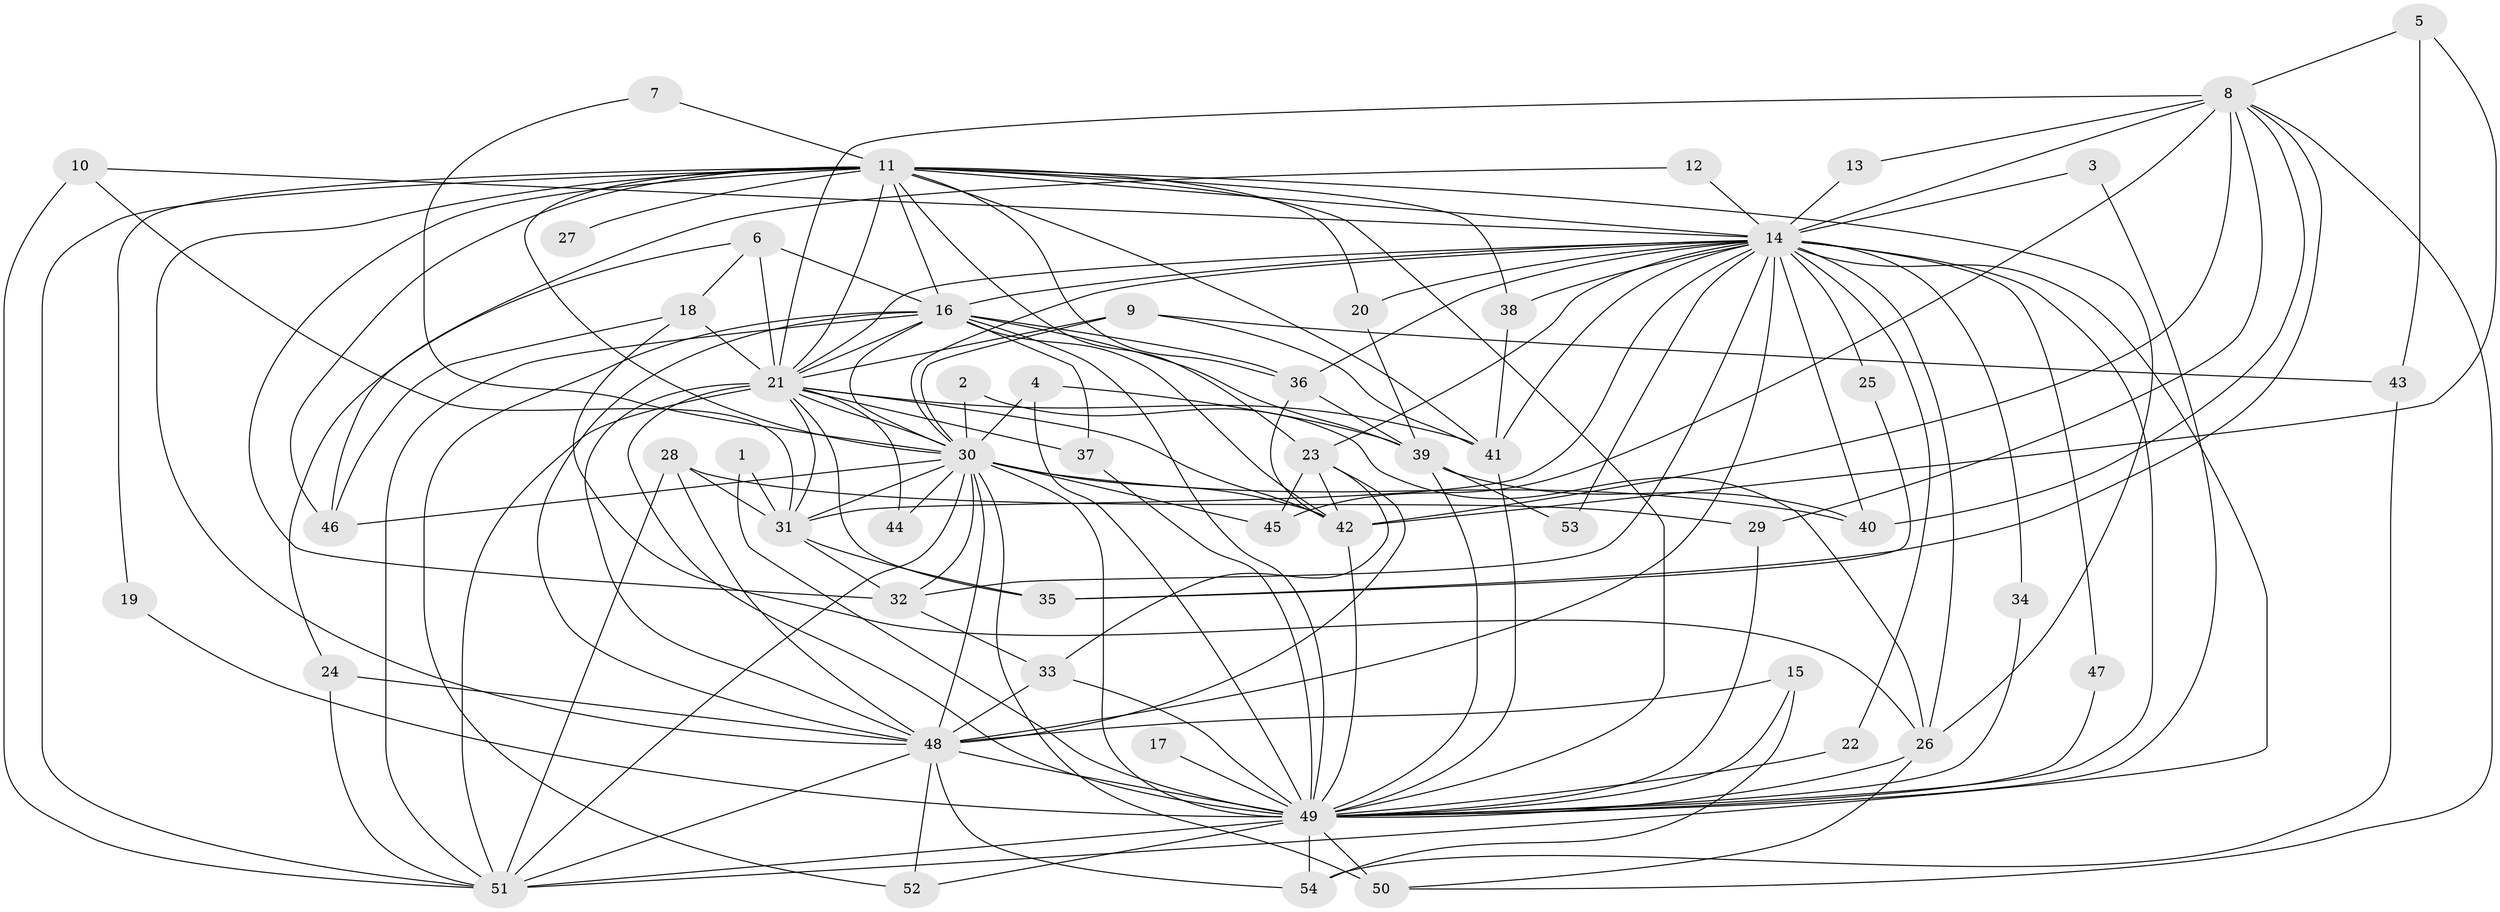 // original degree distribution, {16: 0.014925373134328358, 26: 0.007462686567164179, 24: 0.007462686567164179, 36: 0.007462686567164179, 31: 0.007462686567164179, 22: 0.007462686567164179, 28: 0.007462686567164179, 15: 0.007462686567164179, 19: 0.007462686567164179, 7: 0.007462686567164179, 8: 0.007462686567164179, 9: 0.007462686567164179, 4: 0.08208955223880597, 3: 0.22388059701492538, 6: 0.014925373134328358, 5: 0.03731343283582089, 2: 0.5373134328358209, 14: 0.007462686567164179}
// Generated by graph-tools (version 1.1) at 2025/36/03/04/25 23:36:36]
// undirected, 54 vertices, 154 edges
graph export_dot {
  node [color=gray90,style=filled];
  1;
  2;
  3;
  4;
  5;
  6;
  7;
  8;
  9;
  10;
  11;
  12;
  13;
  14;
  15;
  16;
  17;
  18;
  19;
  20;
  21;
  22;
  23;
  24;
  25;
  26;
  27;
  28;
  29;
  30;
  31;
  32;
  33;
  34;
  35;
  36;
  37;
  38;
  39;
  40;
  41;
  42;
  43;
  44;
  45;
  46;
  47;
  48;
  49;
  50;
  51;
  52;
  53;
  54;
  1 -- 31 [weight=1.0];
  1 -- 49 [weight=1.0];
  2 -- 26 [weight=1.0];
  2 -- 30 [weight=1.0];
  3 -- 14 [weight=1.0];
  3 -- 49 [weight=1.0];
  4 -- 30 [weight=1.0];
  4 -- 39 [weight=1.0];
  4 -- 49 [weight=1.0];
  5 -- 8 [weight=1.0];
  5 -- 42 [weight=1.0];
  5 -- 43 [weight=1.0];
  6 -- 16 [weight=2.0];
  6 -- 18 [weight=1.0];
  6 -- 21 [weight=1.0];
  6 -- 24 [weight=1.0];
  7 -- 11 [weight=1.0];
  7 -- 30 [weight=1.0];
  8 -- 13 [weight=1.0];
  8 -- 14 [weight=1.0];
  8 -- 21 [weight=2.0];
  8 -- 29 [weight=1.0];
  8 -- 35 [weight=1.0];
  8 -- 40 [weight=1.0];
  8 -- 42 [weight=1.0];
  8 -- 45 [weight=1.0];
  8 -- 50 [weight=1.0];
  9 -- 21 [weight=1.0];
  9 -- 30 [weight=2.0];
  9 -- 41 [weight=1.0];
  9 -- 43 [weight=1.0];
  10 -- 14 [weight=1.0];
  10 -- 31 [weight=1.0];
  10 -- 51 [weight=1.0];
  11 -- 14 [weight=1.0];
  11 -- 16 [weight=1.0];
  11 -- 19 [weight=1.0];
  11 -- 20 [weight=1.0];
  11 -- 21 [weight=2.0];
  11 -- 23 [weight=1.0];
  11 -- 26 [weight=1.0];
  11 -- 27 [weight=1.0];
  11 -- 30 [weight=1.0];
  11 -- 32 [weight=1.0];
  11 -- 36 [weight=1.0];
  11 -- 38 [weight=1.0];
  11 -- 41 [weight=2.0];
  11 -- 46 [weight=1.0];
  11 -- 48 [weight=2.0];
  11 -- 49 [weight=3.0];
  11 -- 51 [weight=2.0];
  12 -- 14 [weight=1.0];
  12 -- 46 [weight=1.0];
  13 -- 14 [weight=1.0];
  14 -- 16 [weight=1.0];
  14 -- 20 [weight=2.0];
  14 -- 21 [weight=2.0];
  14 -- 22 [weight=1.0];
  14 -- 23 [weight=1.0];
  14 -- 25 [weight=1.0];
  14 -- 26 [weight=1.0];
  14 -- 30 [weight=1.0];
  14 -- 31 [weight=1.0];
  14 -- 32 [weight=1.0];
  14 -- 34 [weight=1.0];
  14 -- 36 [weight=1.0];
  14 -- 38 [weight=1.0];
  14 -- 40 [weight=1.0];
  14 -- 41 [weight=1.0];
  14 -- 47 [weight=1.0];
  14 -- 48 [weight=4.0];
  14 -- 49 [weight=3.0];
  14 -- 51 [weight=2.0];
  14 -- 53 [weight=2.0];
  15 -- 48 [weight=1.0];
  15 -- 49 [weight=2.0];
  15 -- 54 [weight=1.0];
  16 -- 21 [weight=2.0];
  16 -- 30 [weight=1.0];
  16 -- 36 [weight=2.0];
  16 -- 37 [weight=1.0];
  16 -- 39 [weight=1.0];
  16 -- 42 [weight=1.0];
  16 -- 48 [weight=1.0];
  16 -- 49 [weight=4.0];
  16 -- 51 [weight=2.0];
  16 -- 52 [weight=1.0];
  17 -- 49 [weight=1.0];
  18 -- 21 [weight=1.0];
  18 -- 26 [weight=1.0];
  18 -- 46 [weight=1.0];
  19 -- 49 [weight=1.0];
  20 -- 39 [weight=1.0];
  21 -- 30 [weight=2.0];
  21 -- 31 [weight=1.0];
  21 -- 35 [weight=1.0];
  21 -- 37 [weight=1.0];
  21 -- 41 [weight=1.0];
  21 -- 42 [weight=1.0];
  21 -- 44 [weight=1.0];
  21 -- 48 [weight=1.0];
  21 -- 49 [weight=3.0];
  21 -- 51 [weight=1.0];
  22 -- 49 [weight=1.0];
  23 -- 33 [weight=1.0];
  23 -- 42 [weight=1.0];
  23 -- 45 [weight=1.0];
  23 -- 48 [weight=2.0];
  24 -- 48 [weight=1.0];
  24 -- 51 [weight=2.0];
  25 -- 35 [weight=1.0];
  26 -- 49 [weight=3.0];
  26 -- 50 [weight=1.0];
  28 -- 29 [weight=1.0];
  28 -- 31 [weight=1.0];
  28 -- 48 [weight=1.0];
  28 -- 51 [weight=1.0];
  29 -- 49 [weight=1.0];
  30 -- 31 [weight=3.0];
  30 -- 32 [weight=1.0];
  30 -- 40 [weight=1.0];
  30 -- 42 [weight=1.0];
  30 -- 44 [weight=1.0];
  30 -- 45 [weight=1.0];
  30 -- 46 [weight=3.0];
  30 -- 48 [weight=1.0];
  30 -- 49 [weight=5.0];
  30 -- 50 [weight=2.0];
  30 -- 51 [weight=1.0];
  31 -- 32 [weight=1.0];
  31 -- 35 [weight=1.0];
  32 -- 33 [weight=1.0];
  33 -- 48 [weight=1.0];
  33 -- 49 [weight=2.0];
  34 -- 49 [weight=1.0];
  36 -- 39 [weight=1.0];
  36 -- 42 [weight=1.0];
  37 -- 49 [weight=1.0];
  38 -- 41 [weight=1.0];
  39 -- 40 [weight=1.0];
  39 -- 49 [weight=1.0];
  39 -- 53 [weight=1.0];
  41 -- 49 [weight=1.0];
  42 -- 49 [weight=1.0];
  43 -- 54 [weight=1.0];
  47 -- 49 [weight=1.0];
  48 -- 49 [weight=4.0];
  48 -- 51 [weight=1.0];
  48 -- 52 [weight=1.0];
  48 -- 54 [weight=1.0];
  49 -- 50 [weight=1.0];
  49 -- 51 [weight=4.0];
  49 -- 52 [weight=1.0];
  49 -- 54 [weight=2.0];
}
